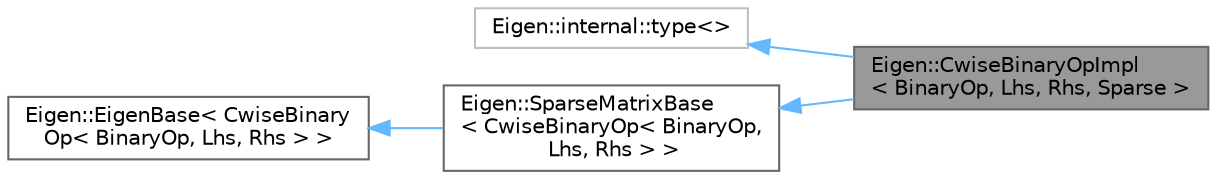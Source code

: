 digraph "Eigen::CwiseBinaryOpImpl&lt; BinaryOp, Lhs, Rhs, Sparse &gt;"
{
 // LATEX_PDF_SIZE
  bgcolor="transparent";
  edge [fontname=Helvetica,fontsize=10,labelfontname=Helvetica,labelfontsize=10];
  node [fontname=Helvetica,fontsize=10,shape=box,height=0.2,width=0.4];
  rankdir="LR";
  Node1 [id="Node000001",label="Eigen::CwiseBinaryOpImpl\l\< BinaryOp, Lhs, Rhs, Sparse \>",height=0.2,width=0.4,color="gray40", fillcolor="grey60", style="filled", fontcolor="black",tooltip=" "];
  Node2 -> Node1 [id="edge4_Node000001_Node000002",dir="back",color="steelblue1",style="solid",tooltip=" "];
  Node2 [id="Node000002",label="Eigen::internal::type\<\>",height=0.2,width=0.4,color="grey75", fillcolor="white", style="filled",URL="$structEigen_1_1internal_1_1generic__xpr__base.html",tooltip=" "];
  Node3 -> Node1 [id="edge5_Node000001_Node000003",dir="back",color="steelblue1",style="solid",tooltip=" "];
  Node3 [id="Node000003",label="Eigen::SparseMatrixBase\l\< CwiseBinaryOp\< BinaryOp,\l Lhs, Rhs \> \>",height=0.2,width=0.4,color="gray40", fillcolor="white", style="filled",URL="$classEigen_1_1SparseMatrixBase.html",tooltip=" "];
  Node4 -> Node3 [id="edge6_Node000003_Node000004",dir="back",color="steelblue1",style="solid",tooltip=" "];
  Node4 [id="Node000004",label="Eigen::EigenBase\< CwiseBinary\lOp\< BinaryOp, Lhs, Rhs \> \>",height=0.2,width=0.4,color="gray40", fillcolor="white", style="filled",URL="$structEigen_1_1EigenBase.html",tooltip=" "];
}
